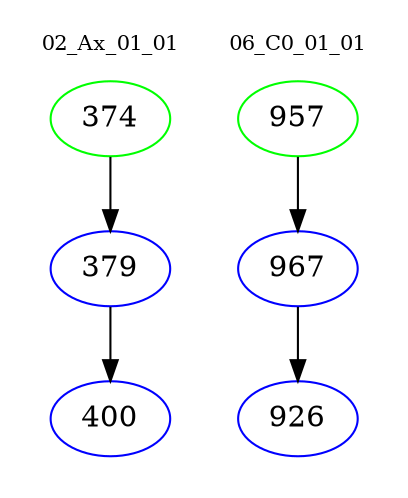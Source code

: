 digraph{
subgraph cluster_0 {
color = white
label = "02_Ax_01_01";
fontsize=10;
T0_374 [label="374", color="green"]
T0_374 -> T0_379 [color="black"]
T0_379 [label="379", color="blue"]
T0_379 -> T0_400 [color="black"]
T0_400 [label="400", color="blue"]
}
subgraph cluster_1 {
color = white
label = "06_C0_01_01";
fontsize=10;
T1_957 [label="957", color="green"]
T1_957 -> T1_967 [color="black"]
T1_967 [label="967", color="blue"]
T1_967 -> T1_926 [color="black"]
T1_926 [label="926", color="blue"]
}
}
